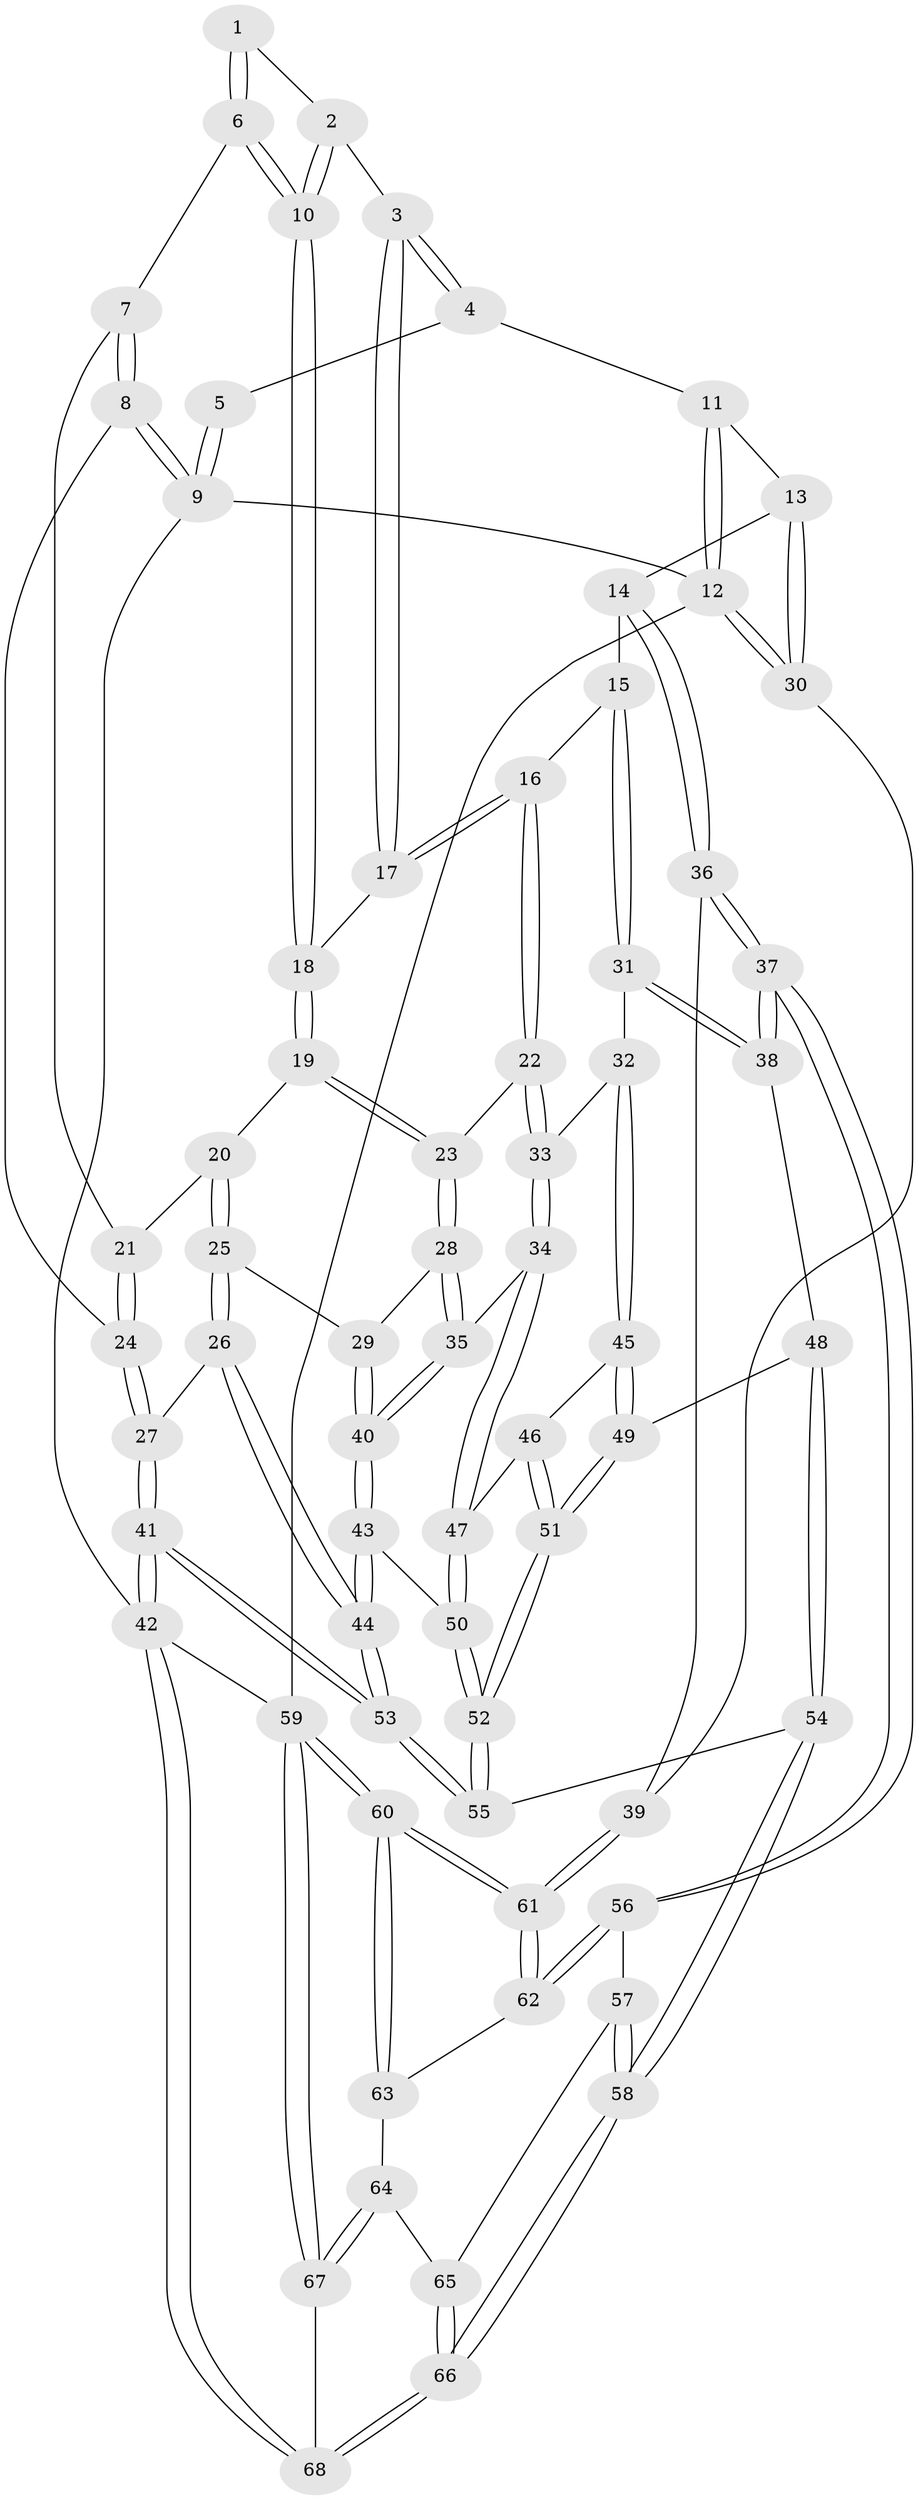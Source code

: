 // Generated by graph-tools (version 1.1) at 2025/17/03/09/25 04:17:04]
// undirected, 68 vertices, 167 edges
graph export_dot {
graph [start="1"]
  node [color=gray90,style=filled];
  1 [pos="+0.18430949989426507+0"];
  2 [pos="+0.3014406424326842+0.10918217775747491"];
  3 [pos="+0.5214104504805269+0"];
  4 [pos="+0.5341072596222265+0"];
  5 [pos="+0.15306589035752527+0"];
  6 [pos="+0.19081341873003654+0.10843763494219974"];
  7 [pos="+0.1367853202312005+0.16328412904294692"];
  8 [pos="+0+0.11098626081478624"];
  9 [pos="+0+0"];
  10 [pos="+0.2844960479436913+0.16174057950727774"];
  11 [pos="+0.7414025677880766+0"];
  12 [pos="+1+0"];
  13 [pos="+0.7621802964959618+0.2726542284052574"];
  14 [pos="+0.6828760306503264+0.3533314660070774"];
  15 [pos="+0.5825568021647466+0.3191327670570854"];
  16 [pos="+0.5216912589507292+0.28565416889791406"];
  17 [pos="+0.4759747690576997+0.22792630741393324"];
  18 [pos="+0.3180734716515242+0.24285951869415714"];
  19 [pos="+0.253257057865927+0.3011000475539533"];
  20 [pos="+0.20488578192932402+0.2902293834897463"];
  21 [pos="+0.2004326960849086+0.28667196593214467"];
  22 [pos="+0.3985371879139472+0.42891459403625315"];
  23 [pos="+0.2680662294301406+0.39414320597963914"];
  24 [pos="+0+0.22634502012058977"];
  25 [pos="+0.02492300549876018+0.44080239760245726"];
  26 [pos="+0+0.441041551530266"];
  27 [pos="+0+0.4098498115876939"];
  28 [pos="+0.23798854503763794+0.4618672660560737"];
  29 [pos="+0.07628163261399977+0.4598020941425498"];
  30 [pos="+1+0.28090132787690736"];
  31 [pos="+0.45909179283709134+0.5181011667100185"];
  32 [pos="+0.4196554483536011+0.5159023471154877"];
  33 [pos="+0.41954122059661064+0.5158135436590312"];
  34 [pos="+0.2730375211304024+0.544936722784444"];
  35 [pos="+0.25854170899387835+0.5351078515668082"];
  36 [pos="+0.7278644009888339+0.582138763160141"];
  37 [pos="+0.7226915727519233+0.5892205305813715"];
  38 [pos="+0.6145409554651782+0.5946534966096633"];
  39 [pos="+1+0.5698130829278826"];
  40 [pos="+0.1614325216572099+0.6054417482151027"];
  41 [pos="+0+0.9730442895714382"];
  42 [pos="+0+1"];
  43 [pos="+0.12615984222377083+0.673778552405282"];
  44 [pos="+0.1236160023455267+0.675320372777519"];
  45 [pos="+0.4136605150285334+0.5767075729464173"];
  46 [pos="+0.35438702304066694+0.6159477493427079"];
  47 [pos="+0.2914824649998314+0.5910912496829404"];
  48 [pos="+0.6008390220965911+0.6020352995541053"];
  49 [pos="+0.4475641277347489+0.6648413313145185"];
  50 [pos="+0.2787483107226722+0.7044842928985992"];
  51 [pos="+0.4071009440919229+0.7221872071846024"];
  52 [pos="+0.37326773274249675+0.8184033882869975"];
  53 [pos="+0+0.8831443382630653"];
  54 [pos="+0.398415587658461+0.8858078721605592"];
  55 [pos="+0.3809324140286341+0.8682937695835392"];
  56 [pos="+0.7218750515394233+0.6011893003887718"];
  57 [pos="+0.7115060474077033+0.6277465775484607"];
  58 [pos="+0.4287682034768714+0.9207485175177663"];
  59 [pos="+1+1"];
  60 [pos="+1+1"];
  61 [pos="+1+0.8417738374578663"];
  62 [pos="+0.847248608638652+0.8016518708356298"];
  63 [pos="+0.8031320233536213+0.9004271528680927"];
  64 [pos="+0.7912261430464185+0.9018793358097743"];
  65 [pos="+0.6967659403507823+0.8817365030908271"];
  66 [pos="+0.4848114918667369+1"];
  67 [pos="+0.6968198854567614+1"];
  68 [pos="+0.48952692628786104+1"];
  1 -- 2;
  1 -- 6;
  1 -- 6;
  2 -- 3;
  2 -- 10;
  2 -- 10;
  3 -- 4;
  3 -- 4;
  3 -- 17;
  3 -- 17;
  4 -- 5;
  4 -- 11;
  5 -- 9;
  5 -- 9;
  6 -- 7;
  6 -- 10;
  6 -- 10;
  7 -- 8;
  7 -- 8;
  7 -- 21;
  8 -- 9;
  8 -- 9;
  8 -- 24;
  9 -- 12;
  9 -- 42;
  10 -- 18;
  10 -- 18;
  11 -- 12;
  11 -- 12;
  11 -- 13;
  12 -- 30;
  12 -- 30;
  12 -- 59;
  13 -- 14;
  13 -- 30;
  13 -- 30;
  14 -- 15;
  14 -- 36;
  14 -- 36;
  15 -- 16;
  15 -- 31;
  15 -- 31;
  16 -- 17;
  16 -- 17;
  16 -- 22;
  16 -- 22;
  17 -- 18;
  18 -- 19;
  18 -- 19;
  19 -- 20;
  19 -- 23;
  19 -- 23;
  20 -- 21;
  20 -- 25;
  20 -- 25;
  21 -- 24;
  21 -- 24;
  22 -- 23;
  22 -- 33;
  22 -- 33;
  23 -- 28;
  23 -- 28;
  24 -- 27;
  24 -- 27;
  25 -- 26;
  25 -- 26;
  25 -- 29;
  26 -- 27;
  26 -- 44;
  26 -- 44;
  27 -- 41;
  27 -- 41;
  28 -- 29;
  28 -- 35;
  28 -- 35;
  29 -- 40;
  29 -- 40;
  30 -- 39;
  31 -- 32;
  31 -- 38;
  31 -- 38;
  32 -- 33;
  32 -- 45;
  32 -- 45;
  33 -- 34;
  33 -- 34;
  34 -- 35;
  34 -- 47;
  34 -- 47;
  35 -- 40;
  35 -- 40;
  36 -- 37;
  36 -- 37;
  36 -- 39;
  37 -- 38;
  37 -- 38;
  37 -- 56;
  37 -- 56;
  38 -- 48;
  39 -- 61;
  39 -- 61;
  40 -- 43;
  40 -- 43;
  41 -- 42;
  41 -- 42;
  41 -- 53;
  41 -- 53;
  42 -- 68;
  42 -- 68;
  42 -- 59;
  43 -- 44;
  43 -- 44;
  43 -- 50;
  44 -- 53;
  44 -- 53;
  45 -- 46;
  45 -- 49;
  45 -- 49;
  46 -- 47;
  46 -- 51;
  46 -- 51;
  47 -- 50;
  47 -- 50;
  48 -- 49;
  48 -- 54;
  48 -- 54;
  49 -- 51;
  49 -- 51;
  50 -- 52;
  50 -- 52;
  51 -- 52;
  51 -- 52;
  52 -- 55;
  52 -- 55;
  53 -- 55;
  53 -- 55;
  54 -- 55;
  54 -- 58;
  54 -- 58;
  56 -- 57;
  56 -- 62;
  56 -- 62;
  57 -- 58;
  57 -- 58;
  57 -- 65;
  58 -- 66;
  58 -- 66;
  59 -- 60;
  59 -- 60;
  59 -- 67;
  59 -- 67;
  60 -- 61;
  60 -- 61;
  60 -- 63;
  60 -- 63;
  61 -- 62;
  61 -- 62;
  62 -- 63;
  63 -- 64;
  64 -- 65;
  64 -- 67;
  64 -- 67;
  65 -- 66;
  65 -- 66;
  66 -- 68;
  66 -- 68;
  67 -- 68;
}
